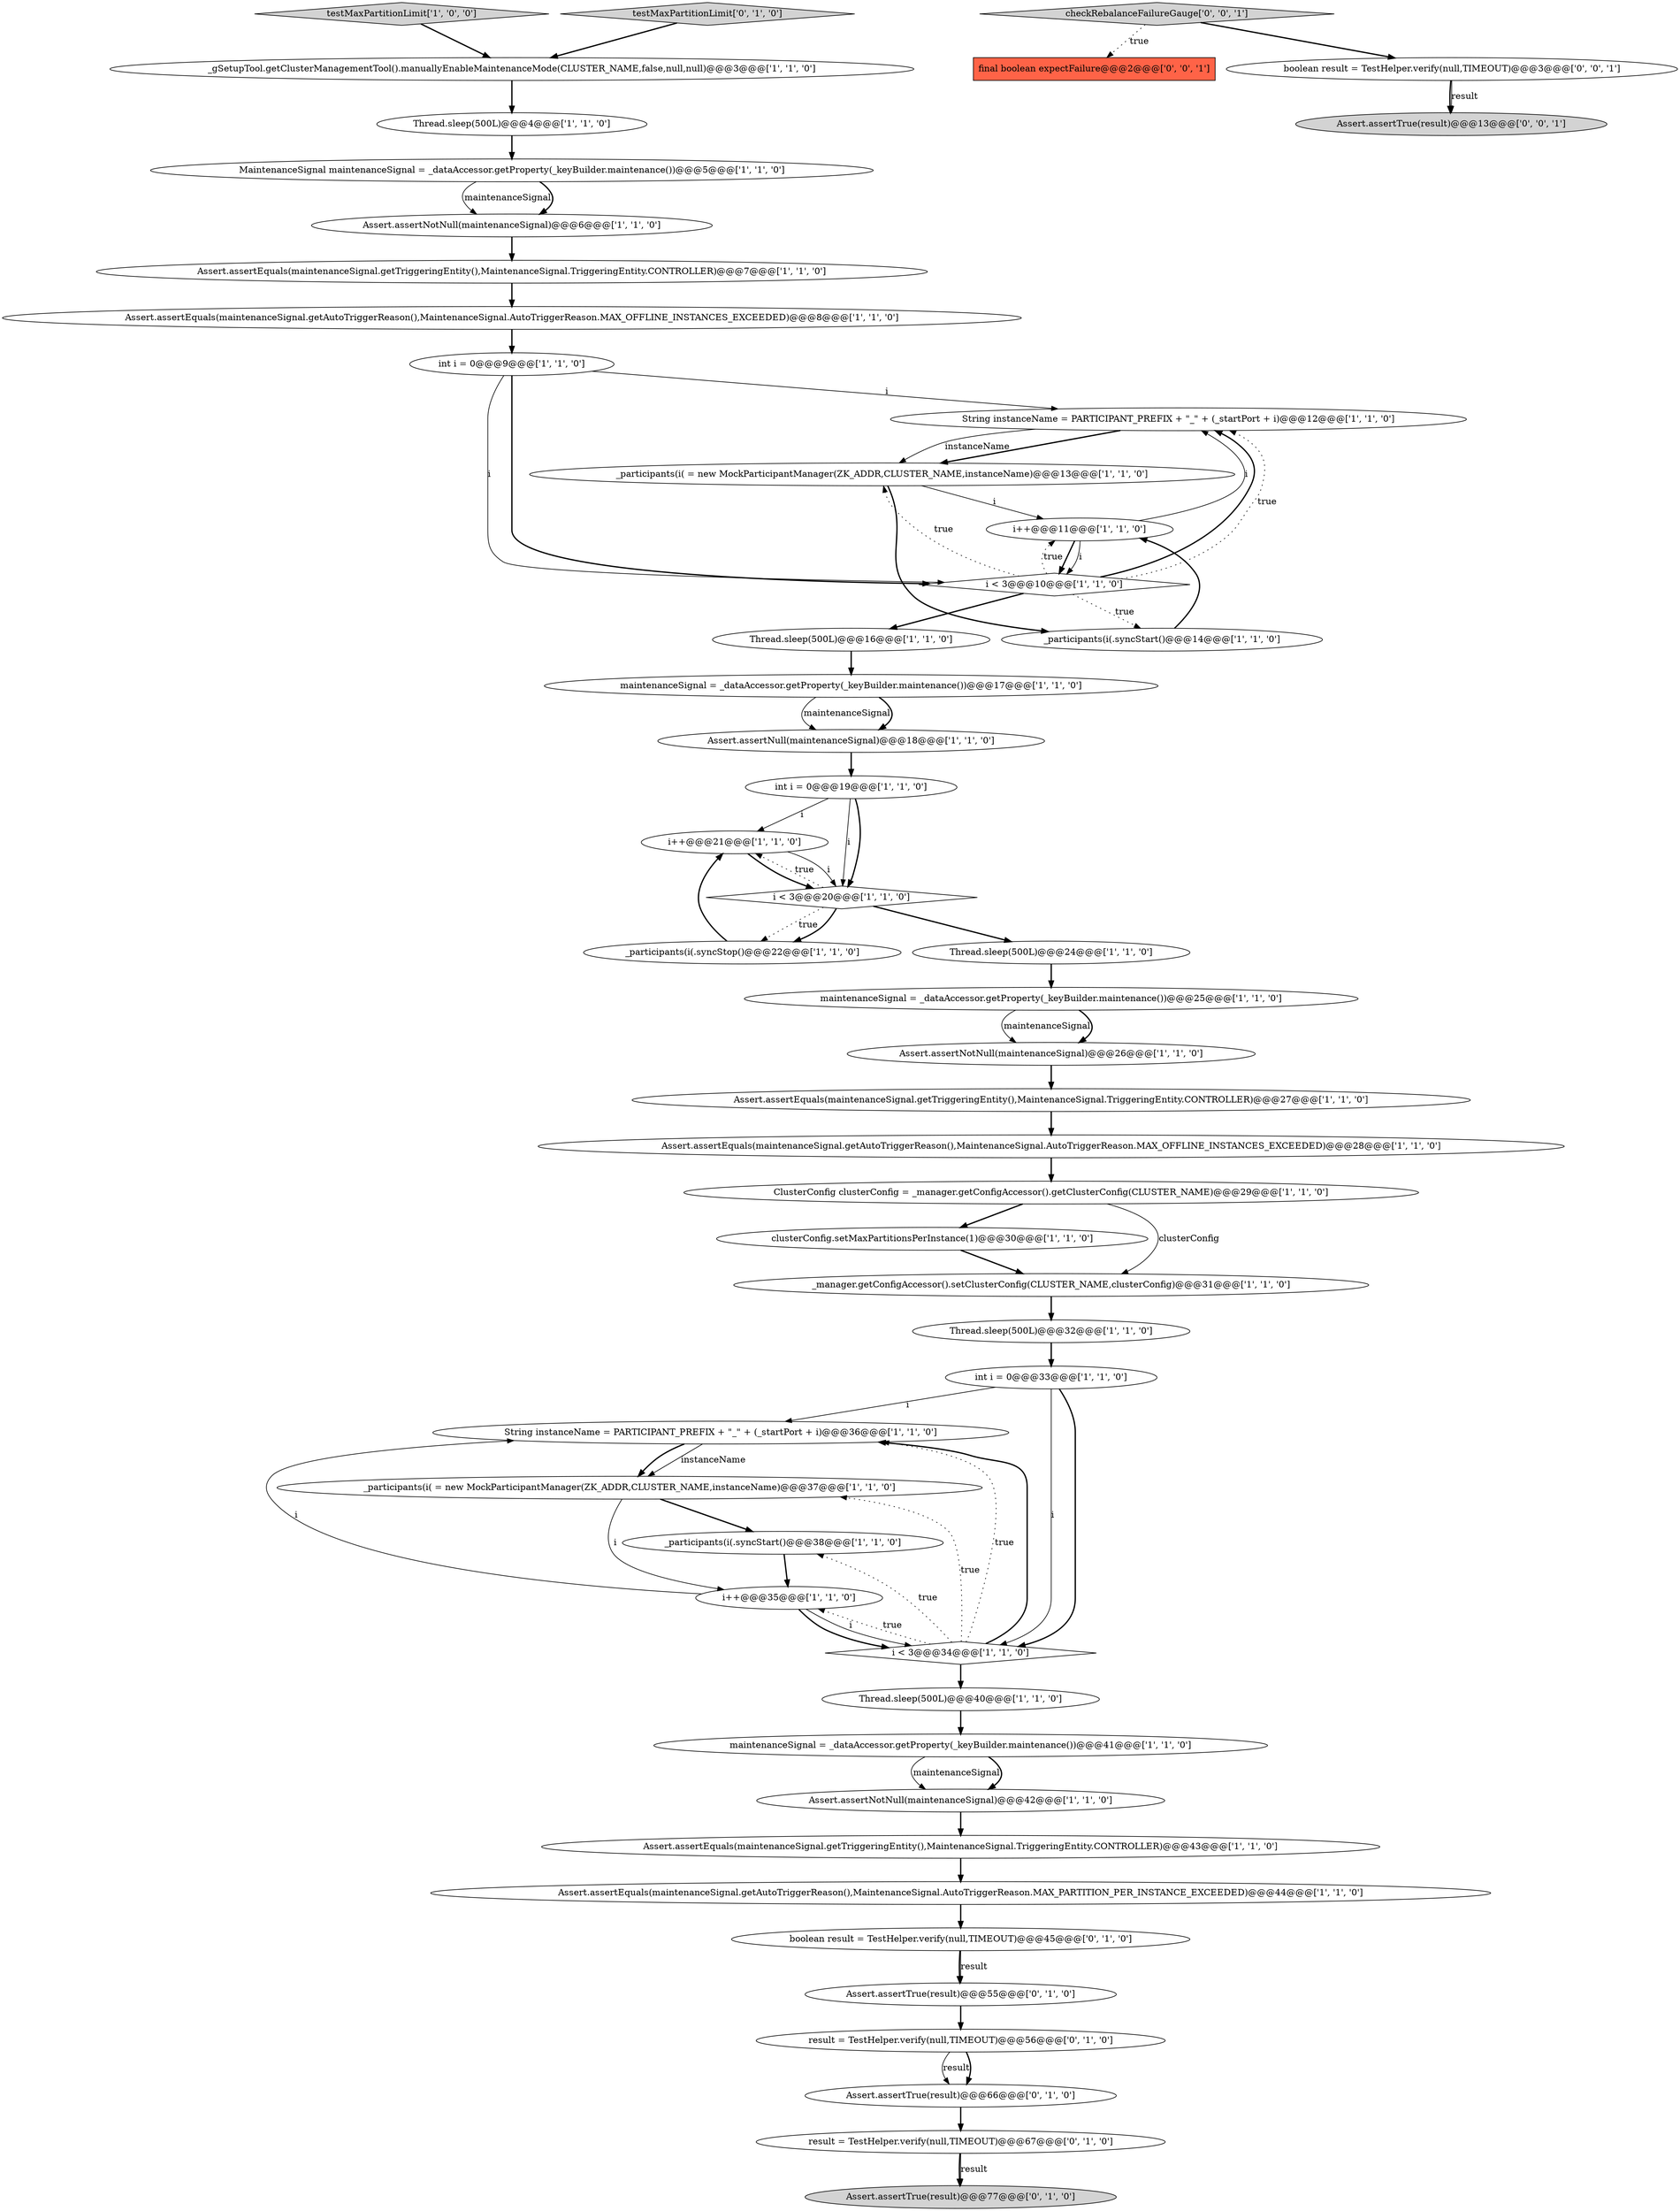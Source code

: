 digraph {
24 [style = filled, label = "Assert.assertEquals(maintenanceSignal.getTriggeringEntity(),MaintenanceSignal.TriggeringEntity.CONTROLLER)@@@7@@@['1', '1', '0']", fillcolor = white, shape = ellipse image = "AAA0AAABBB1BBB"];
39 [style = filled, label = "testMaxPartitionLimit['1', '0', '0']", fillcolor = lightgray, shape = diamond image = "AAA0AAABBB1BBB"];
10 [style = filled, label = "Thread.sleep(500L)@@@32@@@['1', '1', '0']", fillcolor = white, shape = ellipse image = "AAA0AAABBB1BBB"];
38 [style = filled, label = "_participants(i(.syncStart()@@@38@@@['1', '1', '0']", fillcolor = white, shape = ellipse image = "AAA0AAABBB1BBB"];
23 [style = filled, label = "Assert.assertNotNull(maintenanceSignal)@@@42@@@['1', '1', '0']", fillcolor = white, shape = ellipse image = "AAA0AAABBB1BBB"];
26 [style = filled, label = "Thread.sleep(500L)@@@4@@@['1', '1', '0']", fillcolor = white, shape = ellipse image = "AAA0AAABBB1BBB"];
41 [style = filled, label = "boolean result = TestHelper.verify(null,TIMEOUT)@@@45@@@['0', '1', '0']", fillcolor = white, shape = ellipse image = "AAA1AAABBB2BBB"];
25 [style = filled, label = "Assert.assertEquals(maintenanceSignal.getTriggeringEntity(),MaintenanceSignal.TriggeringEntity.CONTROLLER)@@@27@@@['1', '1', '0']", fillcolor = white, shape = ellipse image = "AAA0AAABBB1BBB"];
44 [style = filled, label = "Assert.assertTrue(result)@@@55@@@['0', '1', '0']", fillcolor = white, shape = ellipse image = "AAA1AAABBB2BBB"];
9 [style = filled, label = "int i = 0@@@9@@@['1', '1', '0']", fillcolor = white, shape = ellipse image = "AAA0AAABBB1BBB"];
0 [style = filled, label = "i++@@@21@@@['1', '1', '0']", fillcolor = white, shape = ellipse image = "AAA0AAABBB1BBB"];
19 [style = filled, label = "String instanceName = PARTICIPANT_PREFIX + \"_\" + (_startPort + i)@@@36@@@['1', '1', '0']", fillcolor = white, shape = ellipse image = "AAA0AAABBB1BBB"];
3 [style = filled, label = "_manager.getConfigAccessor().setClusterConfig(CLUSTER_NAME,clusterConfig)@@@31@@@['1', '1', '0']", fillcolor = white, shape = ellipse image = "AAA0AAABBB1BBB"];
50 [style = filled, label = "checkRebalanceFailureGauge['0', '0', '1']", fillcolor = lightgray, shape = diamond image = "AAA0AAABBB3BBB"];
13 [style = filled, label = "Assert.assertEquals(maintenanceSignal.getAutoTriggerReason(),MaintenanceSignal.AutoTriggerReason.MAX_PARTITION_PER_INSTANCE_EXCEEDED)@@@44@@@['1', '1', '0']", fillcolor = white, shape = ellipse image = "AAA0AAABBB1BBB"];
11 [style = filled, label = "i < 3@@@34@@@['1', '1', '0']", fillcolor = white, shape = diamond image = "AAA0AAABBB1BBB"];
43 [style = filled, label = "result = TestHelper.verify(null,TIMEOUT)@@@67@@@['0', '1', '0']", fillcolor = white, shape = ellipse image = "AAA1AAABBB2BBB"];
32 [style = filled, label = "Thread.sleep(500L)@@@40@@@['1', '1', '0']", fillcolor = white, shape = ellipse image = "AAA0AAABBB1BBB"];
12 [style = filled, label = "maintenanceSignal = _dataAccessor.getProperty(_keyBuilder.maintenance())@@@41@@@['1', '1', '0']", fillcolor = white, shape = ellipse image = "AAA0AAABBB1BBB"];
33 [style = filled, label = "i++@@@11@@@['1', '1', '0']", fillcolor = white, shape = ellipse image = "AAA0AAABBB1BBB"];
29 [style = filled, label = "Assert.assertNull(maintenanceSignal)@@@18@@@['1', '1', '0']", fillcolor = white, shape = ellipse image = "AAA0AAABBB1BBB"];
28 [style = filled, label = "String instanceName = PARTICIPANT_PREFIX + \"_\" + (_startPort + i)@@@12@@@['1', '1', '0']", fillcolor = white, shape = ellipse image = "AAA0AAABBB1BBB"];
4 [style = filled, label = "Thread.sleep(500L)@@@16@@@['1', '1', '0']", fillcolor = white, shape = ellipse image = "AAA0AAABBB1BBB"];
17 [style = filled, label = "Assert.assertEquals(maintenanceSignal.getAutoTriggerReason(),MaintenanceSignal.AutoTriggerReason.MAX_OFFLINE_INSTANCES_EXCEEDED)@@@8@@@['1', '1', '0']", fillcolor = white, shape = ellipse image = "AAA0AAABBB1BBB"];
40 [style = filled, label = "result = TestHelper.verify(null,TIMEOUT)@@@56@@@['0', '1', '0']", fillcolor = white, shape = ellipse image = "AAA1AAABBB2BBB"];
8 [style = filled, label = "int i = 0@@@33@@@['1', '1', '0']", fillcolor = white, shape = ellipse image = "AAA0AAABBB1BBB"];
48 [style = filled, label = "final boolean expectFailure@@@2@@@['0', '0', '1']", fillcolor = tomato, shape = box image = "AAA0AAABBB3BBB"];
37 [style = filled, label = "int i = 0@@@19@@@['1', '1', '0']", fillcolor = white, shape = ellipse image = "AAA0AAABBB1BBB"];
16 [style = filled, label = "_gSetupTool.getClusterManagementTool().manuallyEnableMaintenanceMode(CLUSTER_NAME,false,null,null)@@@3@@@['1', '1', '0']", fillcolor = white, shape = ellipse image = "AAA0AAABBB1BBB"];
34 [style = filled, label = "_participants(i( = new MockParticipantManager(ZK_ADDR,CLUSTER_NAME,instanceName)@@@37@@@['1', '1', '0']", fillcolor = white, shape = ellipse image = "AAA0AAABBB1BBB"];
35 [style = filled, label = "Assert.assertEquals(maintenanceSignal.getAutoTriggerReason(),MaintenanceSignal.AutoTriggerReason.MAX_OFFLINE_INSTANCES_EXCEEDED)@@@28@@@['1', '1', '0']", fillcolor = white, shape = ellipse image = "AAA0AAABBB1BBB"];
21 [style = filled, label = "maintenanceSignal = _dataAccessor.getProperty(_keyBuilder.maintenance())@@@17@@@['1', '1', '0']", fillcolor = white, shape = ellipse image = "AAA0AAABBB1BBB"];
45 [style = filled, label = "Assert.assertTrue(result)@@@77@@@['0', '1', '0']", fillcolor = lightgray, shape = ellipse image = "AAA1AAABBB2BBB"];
14 [style = filled, label = "_participants(i(.syncStart()@@@14@@@['1', '1', '0']", fillcolor = white, shape = ellipse image = "AAA0AAABBB1BBB"];
5 [style = filled, label = "i < 3@@@20@@@['1', '1', '0']", fillcolor = white, shape = diamond image = "AAA0AAABBB1BBB"];
46 [style = filled, label = "testMaxPartitionLimit['0', '1', '0']", fillcolor = lightgray, shape = diamond image = "AAA0AAABBB2BBB"];
31 [style = filled, label = "MaintenanceSignal maintenanceSignal = _dataAccessor.getProperty(_keyBuilder.maintenance())@@@5@@@['1', '1', '0']", fillcolor = white, shape = ellipse image = "AAA0AAABBB1BBB"];
2 [style = filled, label = "clusterConfig.setMaxPartitionsPerInstance(1)@@@30@@@['1', '1', '0']", fillcolor = white, shape = ellipse image = "AAA0AAABBB1BBB"];
18 [style = filled, label = "_participants(i(.syncStop()@@@22@@@['1', '1', '0']", fillcolor = white, shape = ellipse image = "AAA0AAABBB1BBB"];
36 [style = filled, label = "maintenanceSignal = _dataAccessor.getProperty(_keyBuilder.maintenance())@@@25@@@['1', '1', '0']", fillcolor = white, shape = ellipse image = "AAA0AAABBB1BBB"];
1 [style = filled, label = "ClusterConfig clusterConfig = _manager.getConfigAccessor().getClusterConfig(CLUSTER_NAME)@@@29@@@['1', '1', '0']", fillcolor = white, shape = ellipse image = "AAA0AAABBB1BBB"];
6 [style = filled, label = "i < 3@@@10@@@['1', '1', '0']", fillcolor = white, shape = diamond image = "AAA0AAABBB1BBB"];
22 [style = filled, label = "Assert.assertNotNull(maintenanceSignal)@@@26@@@['1', '1', '0']", fillcolor = white, shape = ellipse image = "AAA0AAABBB1BBB"];
42 [style = filled, label = "Assert.assertTrue(result)@@@66@@@['0', '1', '0']", fillcolor = white, shape = ellipse image = "AAA1AAABBB2BBB"];
49 [style = filled, label = "boolean result = TestHelper.verify(null,TIMEOUT)@@@3@@@['0', '0', '1']", fillcolor = white, shape = ellipse image = "AAA0AAABBB3BBB"];
20 [style = filled, label = "_participants(i( = new MockParticipantManager(ZK_ADDR,CLUSTER_NAME,instanceName)@@@13@@@['1', '1', '0']", fillcolor = white, shape = ellipse image = "AAA0AAABBB1BBB"];
7 [style = filled, label = "Assert.assertNotNull(maintenanceSignal)@@@6@@@['1', '1', '0']", fillcolor = white, shape = ellipse image = "AAA0AAABBB1BBB"];
27 [style = filled, label = "Assert.assertEquals(maintenanceSignal.getTriggeringEntity(),MaintenanceSignal.TriggeringEntity.CONTROLLER)@@@43@@@['1', '1', '0']", fillcolor = white, shape = ellipse image = "AAA0AAABBB1BBB"];
47 [style = filled, label = "Assert.assertTrue(result)@@@13@@@['0', '0', '1']", fillcolor = lightgray, shape = ellipse image = "AAA0AAABBB3BBB"];
30 [style = filled, label = "i++@@@35@@@['1', '1', '0']", fillcolor = white, shape = ellipse image = "AAA0AAABBB1BBB"];
15 [style = filled, label = "Thread.sleep(500L)@@@24@@@['1', '1', '0']", fillcolor = white, shape = ellipse image = "AAA0AAABBB1BBB"];
3->10 [style = bold, label=""];
36->22 [style = solid, label="maintenanceSignal"];
12->23 [style = solid, label="maintenanceSignal"];
8->11 [style = solid, label="i"];
50->48 [style = dotted, label="true"];
7->24 [style = bold, label=""];
5->18 [style = dotted, label="true"];
43->45 [style = bold, label=""];
12->23 [style = bold, label=""];
34->38 [style = bold, label=""];
11->19 [style = dotted, label="true"];
25->35 [style = bold, label=""];
49->47 [style = bold, label=""];
5->18 [style = bold, label=""];
43->45 [style = solid, label="result"];
4->21 [style = bold, label=""];
1->2 [style = bold, label=""];
11->38 [style = dotted, label="true"];
23->27 [style = bold, label=""];
5->0 [style = dotted, label="true"];
37->5 [style = solid, label="i"];
49->47 [style = solid, label="result"];
34->30 [style = solid, label="i"];
41->44 [style = bold, label=""];
11->30 [style = dotted, label="true"];
39->16 [style = bold, label=""];
9->6 [style = solid, label="i"];
33->6 [style = bold, label=""];
13->41 [style = bold, label=""];
11->32 [style = bold, label=""];
35->1 [style = bold, label=""];
2->3 [style = bold, label=""];
46->16 [style = bold, label=""];
22->25 [style = bold, label=""];
37->5 [style = bold, label=""];
15->36 [style = bold, label=""];
17->9 [style = bold, label=""];
40->42 [style = solid, label="result"];
21->29 [style = solid, label="maintenanceSignal"];
11->34 [style = dotted, label="true"];
6->20 [style = dotted, label="true"];
6->33 [style = dotted, label="true"];
1->3 [style = solid, label="clusterConfig"];
44->40 [style = bold, label=""];
33->6 [style = solid, label="i"];
40->42 [style = bold, label=""];
6->4 [style = bold, label=""];
6->28 [style = bold, label=""];
28->20 [style = bold, label=""];
24->17 [style = bold, label=""];
10->8 [style = bold, label=""];
28->20 [style = solid, label="instanceName"];
6->14 [style = dotted, label="true"];
8->19 [style = solid, label="i"];
33->28 [style = solid, label="i"];
19->34 [style = bold, label=""];
19->34 [style = solid, label="instanceName"];
9->6 [style = bold, label=""];
31->7 [style = solid, label="maintenanceSignal"];
11->19 [style = bold, label=""];
0->5 [style = solid, label="i"];
37->0 [style = solid, label="i"];
30->11 [style = solid, label="i"];
32->12 [style = bold, label=""];
16->26 [style = bold, label=""];
27->13 [style = bold, label=""];
30->19 [style = solid, label="i"];
29->37 [style = bold, label=""];
26->31 [style = bold, label=""];
42->43 [style = bold, label=""];
30->11 [style = bold, label=""];
36->22 [style = bold, label=""];
6->28 [style = dotted, label="true"];
21->29 [style = bold, label=""];
38->30 [style = bold, label=""];
41->44 [style = solid, label="result"];
8->11 [style = bold, label=""];
20->33 [style = solid, label="i"];
50->49 [style = bold, label=""];
14->33 [style = bold, label=""];
9->28 [style = solid, label="i"];
0->5 [style = bold, label=""];
20->14 [style = bold, label=""];
31->7 [style = bold, label=""];
5->15 [style = bold, label=""];
18->0 [style = bold, label=""];
}
